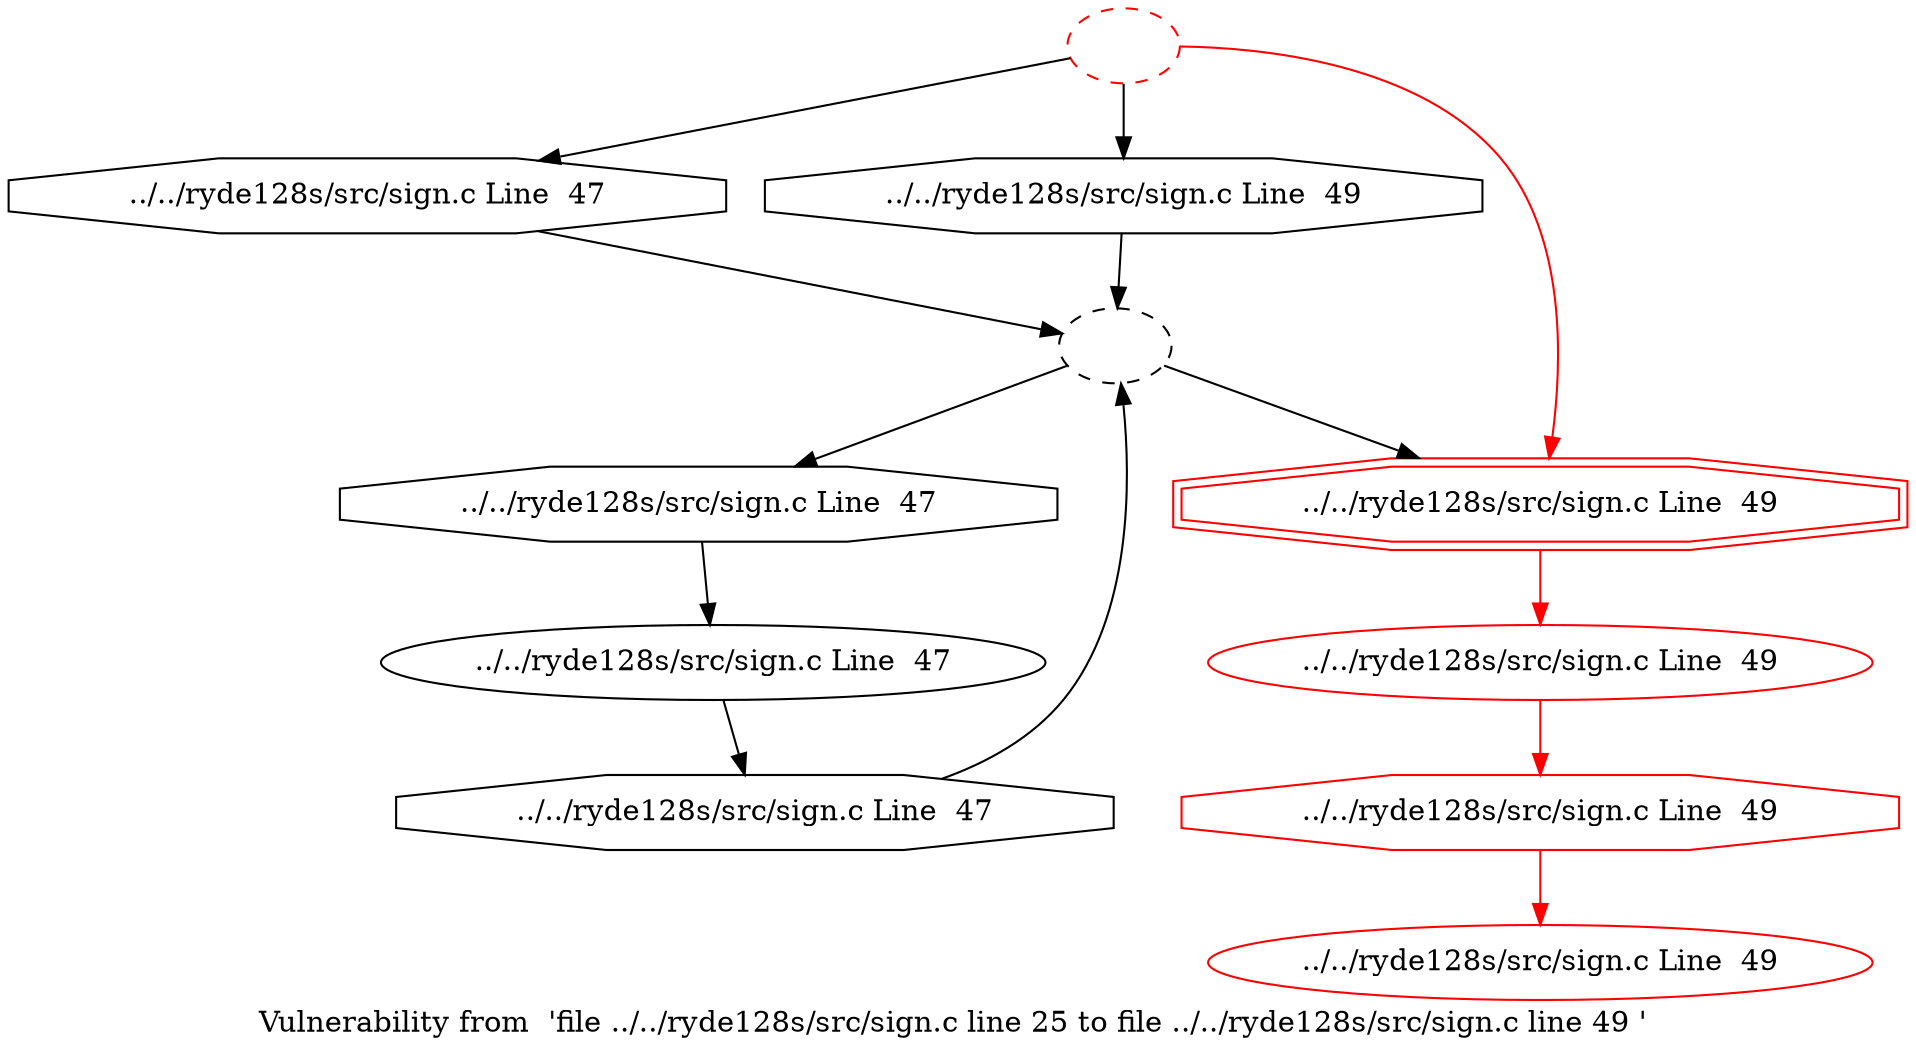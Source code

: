 digraph "Vulnerability from 'file ../../ryde128s/src/sign.c line 25 to file ../../ryde128s/src/sign.c line 49 '  "{
label="Vulnerability from  'file ../../ryde128s/src/sign.c line 25 to file ../../ryde128s/src/sign.c line 49 ' ";
node_151[shape=octagon,style=solid,label="../../ryde128s/src/sign.c Line  47"]
node_148[shape=ellipse,style=dashed,label=""]
"node_151"->"node_148"
node_150[shape=octagon,style=solid,label="../../ryde128s/src/sign.c Line  47"]
node_149[shape=ellipse,style=solid,label="../../ryde128s/src/sign.c Line  47"]
"node_150"->"node_149"
node_152[shape=octagon,style=solid,label="../../ryde128s/src/sign.c Line  47"]
"node_149"->"node_152"
"node_148"->"node_150"
node_155[shape=doubleoctagon,style=solid,label="../../ryde128s/src/sign.c Line  49", color=red]
"node_148"->"node_155"
node_147[shape=ellipse,style=dashed,label="", color=red]
"node_147"->"node_151"
node_153[shape=octagon,style=solid,label="../../ryde128s/src/sign.c Line  49"]
"node_147"->"node_153"
"node_147"->"node_155" [color=red]
"node_152"->"node_148"
"node_153"->"node_148"
node_154[shape=ellipse,style=solid,label="../../ryde128s/src/sign.c Line  49", color=red]
node_157[shape=octagon,style=solid,label="../../ryde128s/src/sign.c Line  49", color=red]
"node_154"->"node_157" [color=red]
"node_155"->"node_154" [color=red]
node_156[shape=ellipse,style=solid,label="../../ryde128s/src/sign.c Line  49", color=red]
"node_157"->"node_156" [color=red]
}

